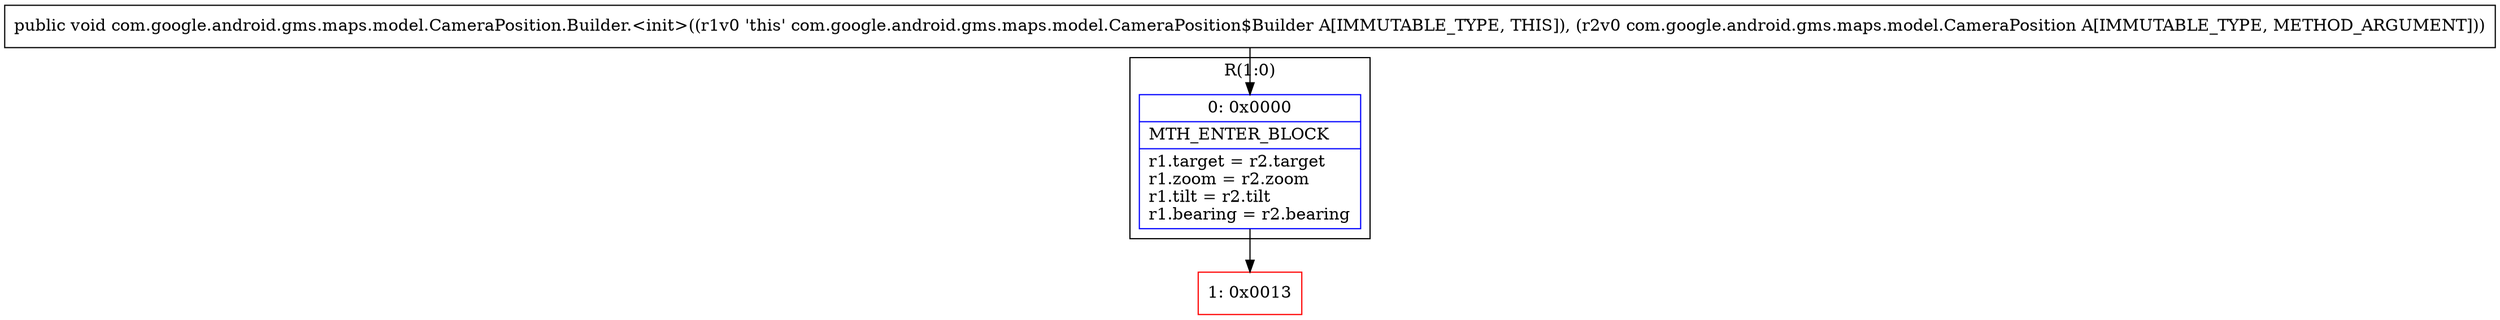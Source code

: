 digraph "CFG forcom.google.android.gms.maps.model.CameraPosition.Builder.\<init\>(Lcom\/google\/android\/gms\/maps\/model\/CameraPosition;)V" {
subgraph cluster_Region_638213527 {
label = "R(1:0)";
node [shape=record,color=blue];
Node_0 [shape=record,label="{0\:\ 0x0000|MTH_ENTER_BLOCK\l|r1.target = r2.target\lr1.zoom = r2.zoom\lr1.tilt = r2.tilt\lr1.bearing = r2.bearing\l}"];
}
Node_1 [shape=record,color=red,label="{1\:\ 0x0013}"];
MethodNode[shape=record,label="{public void com.google.android.gms.maps.model.CameraPosition.Builder.\<init\>((r1v0 'this' com.google.android.gms.maps.model.CameraPosition$Builder A[IMMUTABLE_TYPE, THIS]), (r2v0 com.google.android.gms.maps.model.CameraPosition A[IMMUTABLE_TYPE, METHOD_ARGUMENT])) }"];
MethodNode -> Node_0;
Node_0 -> Node_1;
}

